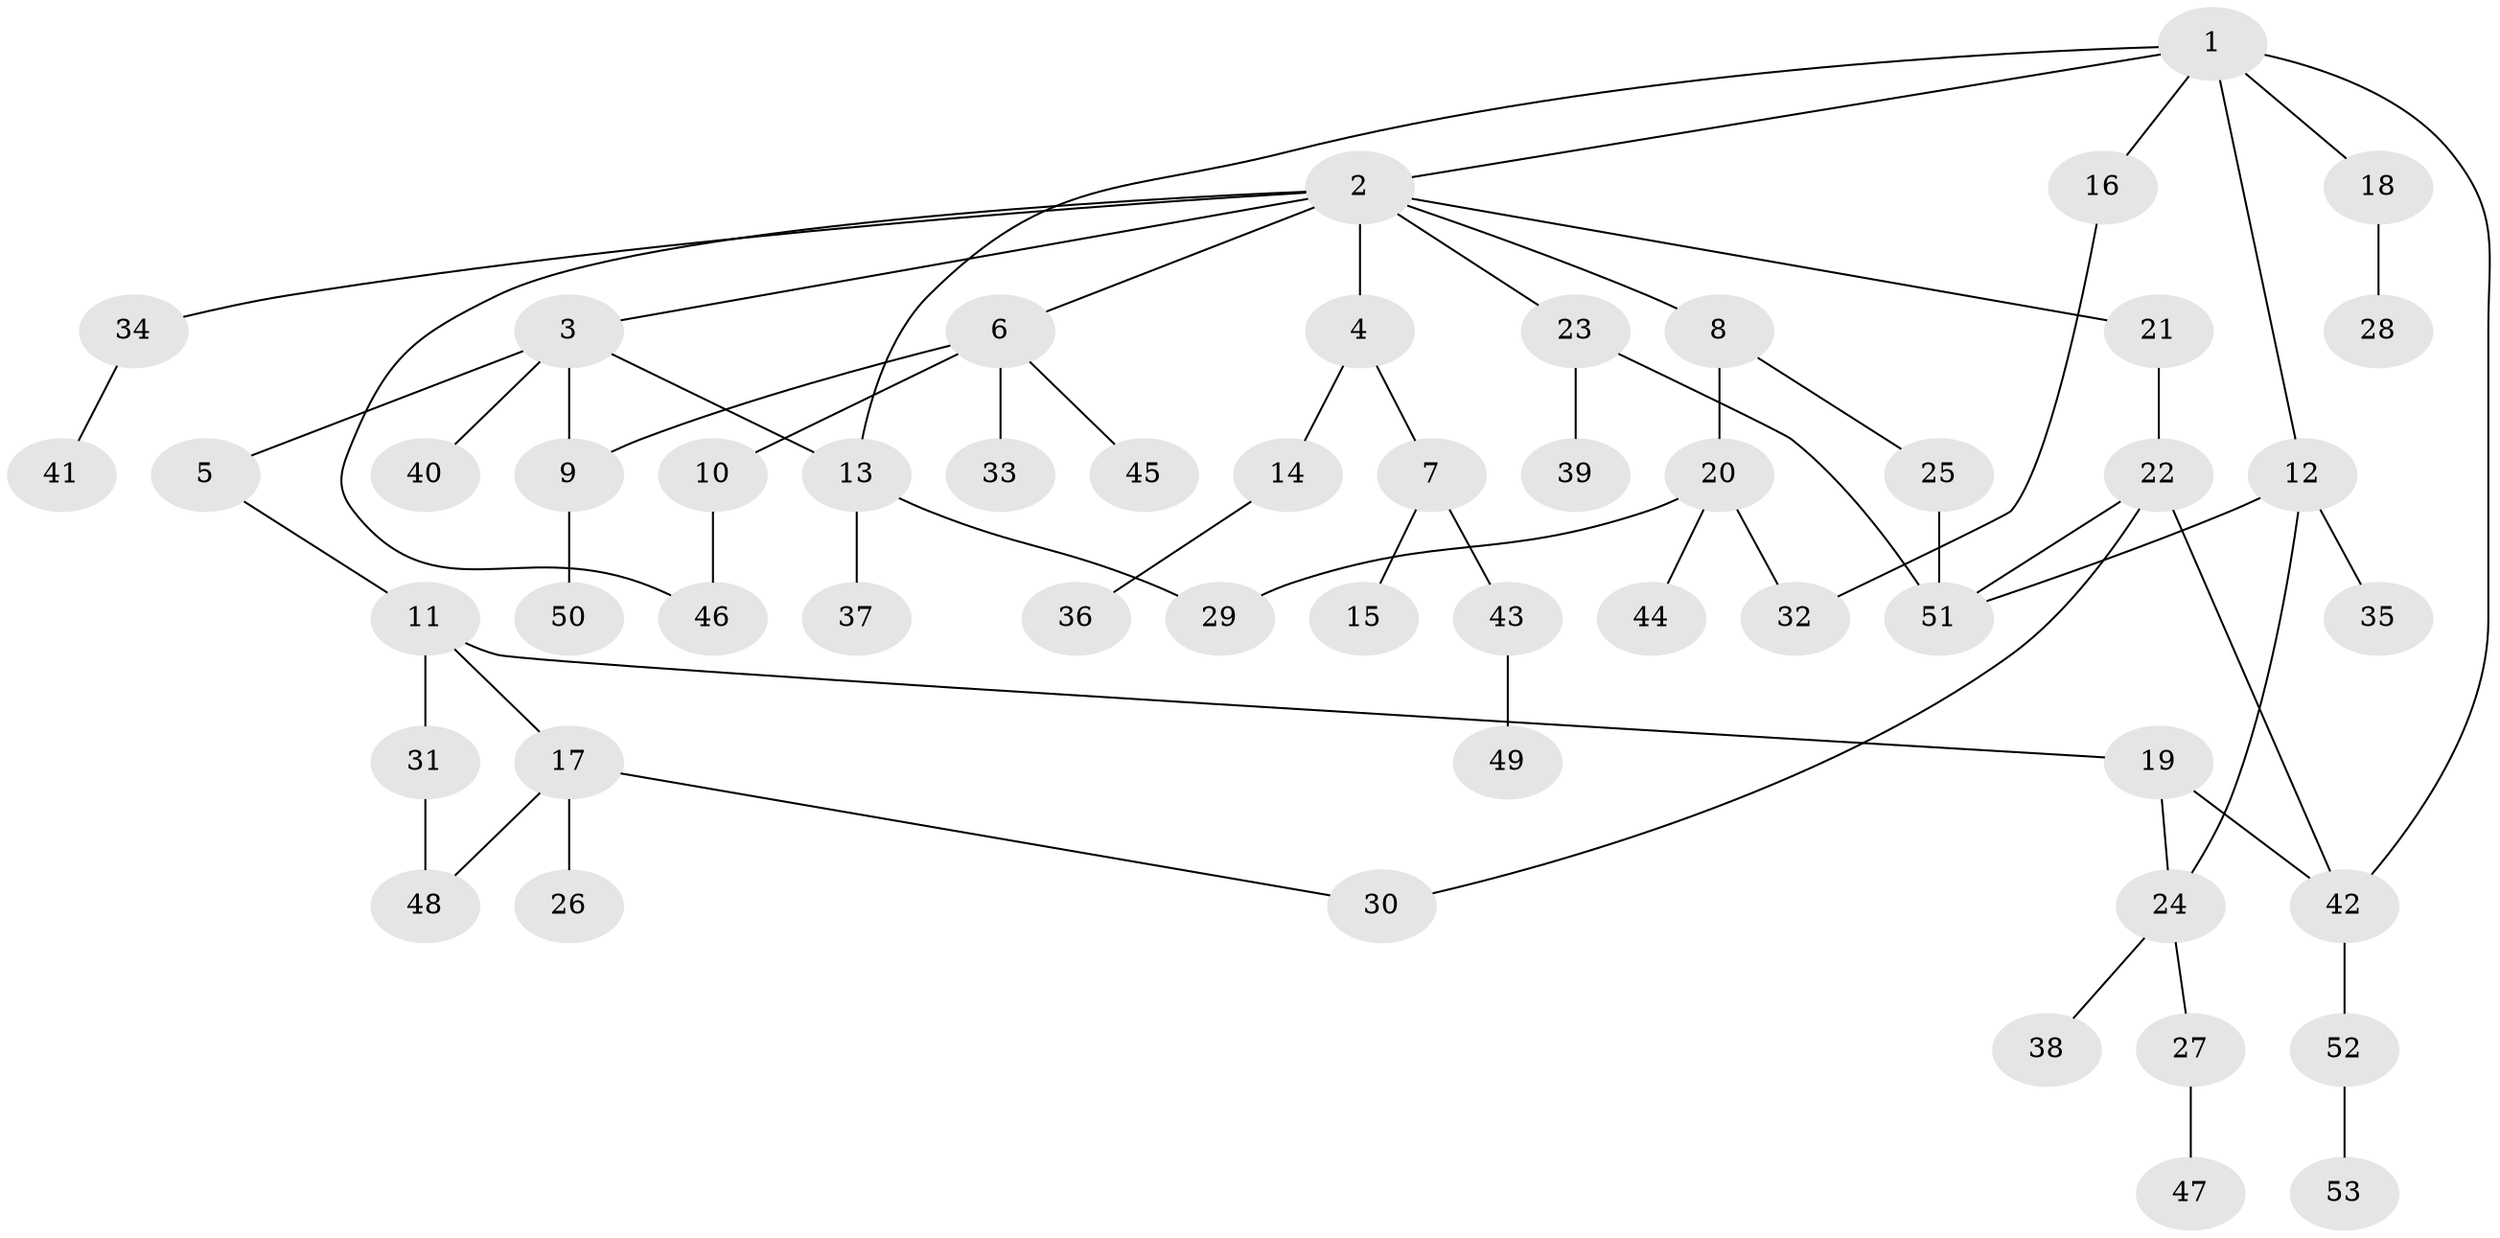 // coarse degree distribution, {5: 0.1111111111111111, 3: 0.16666666666666666, 4: 0.1111111111111111, 6: 0.05555555555555555, 1: 0.2777777777777778, 10: 0.05555555555555555, 2: 0.2222222222222222}
// Generated by graph-tools (version 1.1) at 2025/36/03/04/25 23:36:00]
// undirected, 53 vertices, 65 edges
graph export_dot {
  node [color=gray90,style=filled];
  1;
  2;
  3;
  4;
  5;
  6;
  7;
  8;
  9;
  10;
  11;
  12;
  13;
  14;
  15;
  16;
  17;
  18;
  19;
  20;
  21;
  22;
  23;
  24;
  25;
  26;
  27;
  28;
  29;
  30;
  31;
  32;
  33;
  34;
  35;
  36;
  37;
  38;
  39;
  40;
  41;
  42;
  43;
  44;
  45;
  46;
  47;
  48;
  49;
  50;
  51;
  52;
  53;
  1 -- 2;
  1 -- 12;
  1 -- 13;
  1 -- 16;
  1 -- 18;
  1 -- 42;
  2 -- 3;
  2 -- 4;
  2 -- 6;
  2 -- 8;
  2 -- 21;
  2 -- 23;
  2 -- 34;
  2 -- 46;
  3 -- 5;
  3 -- 40;
  3 -- 9;
  3 -- 13;
  4 -- 7;
  4 -- 14;
  5 -- 11;
  6 -- 9;
  6 -- 10;
  6 -- 33;
  6 -- 45;
  7 -- 15;
  7 -- 43;
  8 -- 20;
  8 -- 25;
  9 -- 50;
  10 -- 46;
  11 -- 17;
  11 -- 19;
  11 -- 31;
  12 -- 24;
  12 -- 35;
  12 -- 51;
  13 -- 37;
  13 -- 29;
  14 -- 36;
  16 -- 32;
  17 -- 26;
  17 -- 30;
  17 -- 48;
  18 -- 28;
  19 -- 42;
  19 -- 24;
  20 -- 29;
  20 -- 44;
  20 -- 32;
  21 -- 22;
  22 -- 30;
  22 -- 51;
  22 -- 42;
  23 -- 39;
  23 -- 51;
  24 -- 27;
  24 -- 38;
  25 -- 51;
  27 -- 47;
  31 -- 48;
  34 -- 41;
  42 -- 52;
  43 -- 49;
  52 -- 53;
}
